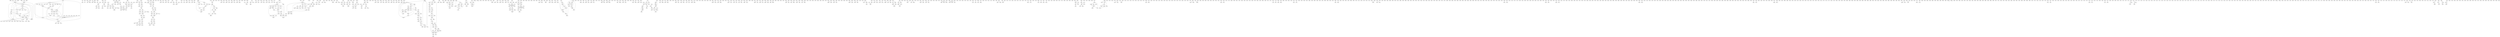 digraph adj {
graph [k=96]
edge [d=-95]
"59+" [l=196 C=10355]
"59-" [l=196 C=10355]
"60+" [l=96 C=255]
"60-" [l=96 C=255]
"61+" [l=96 C=255]
"61-" [l=96 C=255]
"85+" [l=183 C=1689]
"85-" [l=183 C=1689]
"119+" [l=182 C=3703]
"119-" [l=182 C=3703]
"145+" [l=162 C=15677]
"145-" [l=162 C=15677]
"164+" [l=191 C=550]
"164-" [l=191 C=550]
"319+" [l=132 C=9383]
"319-" [l=132 C=9383]
"362+" [l=197 C=24576]
"362-" [l=197 C=24576]
"363+" [l=107 C=3060]
"363-" [l=107 C=3060]
"364+" [l=162 C=15839]
"364-" [l=162 C=15839]
"500+" [l=156 C=15552]
"500-" [l=156 C=15552]
"790+" [l=156 C=15555]
"790-" [l=156 C=15555]
"925+" [l=191 C=599]
"925-" [l=191 C=599]
"1136+" [l=190 C=3561]
"1136-" [l=190 C=3561]
"1146+" [l=152 C=3302]
"1146-" [l=152 C=3302]
"1166+" [l=147 C=2314]
"1166-" [l=147 C=2314]
"1167+" [l=191 C=405]
"1167-" [l=191 C=405]
"1205+" [l=170 C=4706]
"1205-" [l=170 C=4706]
"1273+" [l=160 C=3194]
"1273-" [l=160 C=3194]
"1354+" [l=710 C=21055]
"1354-" [l=710 C=21055]
"1515+" [l=471 C=5297]
"1515-" [l=471 C=5297]
"1641+" [l=190 C=3325]
"1641-" [l=190 C=3325]
"1646+" [l=168 C=3183]
"1646-" [l=168 C=3183]
"1671+" [l=568 C=17707]
"1671-" [l=568 C=17707]
"1688+" [l=328 C=9161]
"1688-" [l=328 C=9161]
"1696+" [l=187 C=672]
"1696-" [l=187 C=672]
"1704+" [l=144 C=1969]
"1704-" [l=144 C=1969]
"1706+" [l=144 C=1736]
"1706-" [l=144 C=1736]
"1717+" [l=146 C=1560]
"1717-" [l=146 C=1560]
"1719+" [l=146 C=2543]
"1719-" [l=146 C=2543]
"1757+" [l=96 C=189]
"1757-" [l=96 C=189]
"1767+" [l=239 C=1581]
"1767-" [l=239 C=1581]
"1768+" [l=298 C=1165]
"1768-" [l=298 C=1165]
"1822+" [l=191 C=662]
"1822-" [l=191 C=662]
"1858+" [l=217 C=739]
"1858-" [l=217 C=739]
"1906+" [l=299 C=3178]
"1906-" [l=299 C=3178]
"1908+" [l=124 C=2231]
"1908-" [l=124 C=2231]
"1909+" [l=844 C=29784]
"1909-" [l=844 C=29784]
"1954+" [l=225 C=5467]
"1954-" [l=225 C=5467]
"1968+" [l=191 C=302]
"1968-" [l=191 C=302]
"1971+" [l=180 C=3019]
"1971-" [l=180 C=3019]
"1973+" [l=180 C=2896]
"1973-" [l=180 C=2896]
"1979+" [l=819 C=29745]
"1979-" [l=819 C=29745]
"1986+" [l=176 C=2721]
"1986-" [l=176 C=2721]
"1987+" [l=639 C=21231]
"1987-" [l=639 C=21231]
"1995+" [l=171 C=2738]
"1995-" [l=171 C=2738]
"1996+" [l=218 C=5785]
"1996-" [l=218 C=5785]
"2034+" [l=655 C=13071]
"2034-" [l=655 C=13071]
"2054+" [l=123 C=7140]
"2054-" [l=123 C=7140]
"2055+" [l=140 C=234]
"2055-" [l=140 C=234]
"2056+" [l=191 C=2637]
"2056-" [l=191 C=2637]
"2085+" [l=1488 C=30487]
"2085-" [l=1488 C=30487]
"2088+" [l=218 C=1123]
"2088-" [l=218 C=1123]
"2154+" [l=191 C=3257]
"2154-" [l=191 C=3257]
"2193+" [l=344 C=17936]
"2193-" [l=344 C=17936]
"2230+" [l=154 C=2607]
"2230-" [l=154 C=2607]
"2248+" [l=1773 C=31499]
"2248-" [l=1773 C=31499]
"2254+" [l=171 C=4254]
"2254-" [l=171 C=4254]
"2266+" [l=188 C=2472]
"2266-" [l=188 C=2472]
"2293+" [l=175 C=877]
"2293-" [l=175 C=877]
"2356+" [l=139 C=5522]
"2356-" [l=139 C=5522]
"2386+" [l=740 C=23153]
"2386-" [l=740 C=23153]
"2415+" [l=191 C=9790]
"2415-" [l=191 C=9790]
"2505+" [l=180 C=3453]
"2505-" [l=180 C=3453]
"2506+" [l=142 C=2595]
"2506-" [l=142 C=2595]
"2508+" [l=112 C=938]
"2508-" [l=112 C=938]
"2520+" [l=191 C=962]
"2520-" [l=191 C=962]
"2589+" [l=191 C=444]
"2589-" [l=191 C=444]
"2594+" [l=615 C=9859]
"2594-" [l=615 C=9859]
"2606+" [l=200 C=426]
"2606-" [l=200 C=426]
"2626+" [l=166 C=1968]
"2626-" [l=166 C=1968]
"2634+" [l=191 C=211]
"2634-" [l=191 C=211]
"2640+" [l=495 C=4797]
"2640-" [l=495 C=4797]
"2641+" [l=162 C=1817]
"2641-" [l=162 C=1817]
"2645+" [l=316 C=8258]
"2645-" [l=316 C=8258]
"2718+" [l=158 C=3190]
"2718-" [l=158 C=3190]
"2760+" [l=475 C=11664]
"2760-" [l=475 C=11664]
"2771+" [l=191 C=5759]
"2771-" [l=191 C=5759]
"2781+" [l=177 C=3934]
"2781-" [l=177 C=3934]
"2782+" [l=191 C=892]
"2782-" [l=191 C=892]
"2802+" [l=160 C=2204]
"2802-" [l=160 C=2204]
"2831+" [l=115 C=611]
"2831-" [l=115 C=611]
"2833+" [l=177 C=3630]
"2833-" [l=177 C=3630]
"2837+" [l=326 C=8404]
"2837-" [l=326 C=8404]
"2870+" [l=176 C=3288]
"2870-" [l=176 C=3288]
"2873+" [l=191 C=618]
"2873-" [l=191 C=618]
"2909+" [l=178 C=2321]
"2909-" [l=178 C=2321]
"2937+" [l=927 C=8962]
"2937-" [l=927 C=8962]
"2975+" [l=108 C=373]
"2975-" [l=108 C=373]
"2986+" [l=191 C=386]
"2986-" [l=191 C=386]
"3032+" [l=191 C=2850]
"3032-" [l=191 C=2850]
"3042+" [l=844 C=25723]
"3042-" [l=844 C=25723]
"3056+" [l=191 C=689]
"3056-" [l=191 C=689]
"3190+" [l=155 C=276]
"3190-" [l=155 C=276]
"3191+" [l=191 C=396]
"3191-" [l=191 C=396]
"3200+" [l=191 C=2794]
"3200-" [l=191 C=2794]
"3285+" [l=544 C=3124]
"3285-" [l=544 C=3124]
"3298+" [l=191 C=284]
"3298-" [l=191 C=284]
"3309+" [l=152 C=3303]
"3309-" [l=152 C=3303]
"3324+" [l=194 C=665]
"3324-" [l=194 C=665]
"3328+" [l=221 C=5719]
"3328-" [l=221 C=5719]
"3344+" [l=554 C=10669]
"3344-" [l=554 C=10669]
"3389+" [l=97 C=63]
"3389-" [l=97 C=63]
"3391+" [l=182 C=839]
"3391-" [l=182 C=839]
"3394+" [l=145 C=2462]
"3394-" [l=145 C=2462]
"3400+" [l=335 C=2833]
"3400-" [l=335 C=2833]
"3419+" [l=191 C=3238]
"3419-" [l=191 C=3238]
"3426+" [l=199 C=4989]
"3426-" [l=199 C=4989]
"3430+" [l=190 C=2909]
"3430-" [l=190 C=2909]
"3445+" [l=151 C=1282]
"3445-" [l=151 C=1282]
"3468+" [l=178 C=3592]
"3468-" [l=178 C=3592]
"3482+" [l=231 C=781]
"3482-" [l=231 C=781]
"3484+" [l=120 C=6375]
"3484-" [l=120 C=6375]
"3493+" [l=191 C=1605]
"3493-" [l=191 C=1605]
"3494+" [l=165 C=3351]
"3494-" [l=165 C=3351]
"3514+" [l=121 C=1215]
"3514-" [l=121 C=1215]
"3580+" [l=187 C=3558]
"3580-" [l=187 C=3558]
"3588+" [l=385 C=1603]
"3588-" [l=385 C=1603]
"3642+" [l=180 C=2784]
"3642-" [l=180 C=2784]
"3663+" [l=121 C=538]
"3663-" [l=121 C=538]
"3665+" [l=191 C=2135]
"3665-" [l=191 C=2135]
"3666+" [l=180 C=1094]
"3666-" [l=180 C=1094]
"3676+" [l=326 C=1391]
"3676-" [l=326 C=1391]
"3681+" [l=189 C=620]
"3681-" [l=189 C=620]
"3682+" [l=191 C=854]
"3682-" [l=191 C=854]
"3697+" [l=370 C=8436]
"3697-" [l=370 C=8436]
"3734+" [l=191 C=955]
"3734-" [l=191 C=955]
"3765+" [l=191 C=816]
"3765-" [l=191 C=816]
"3796+" [l=881 C=11939]
"3796-" [l=881 C=11939]
"3823+" [l=251 C=1245]
"3823-" [l=251 C=1245]
"3826+" [l=295 C=933]
"3826-" [l=295 C=933]
"3846+" [l=177 C=3164]
"3846-" [l=177 C=3164]
"3893+" [l=191 C=436]
"3893-" [l=191 C=436]
"3894+" [l=244 C=5255]
"3894-" [l=244 C=5255]
"3901+" [l=162 C=2357]
"3901-" [l=162 C=2357]
"3909+" [l=166 C=524]
"3909-" [l=166 C=524]
"3919+" [l=269 C=4376]
"3919-" [l=269 C=4376]
"3955+" [l=124 C=1034]
"3955-" [l=124 C=1034]
"3977+" [l=190 C=3902]
"3977-" [l=190 C=3902]
"3983+" [l=155 C=3126]
"3983-" [l=155 C=3126]
"3984+" [l=191 C=2703]
"3984-" [l=191 C=2703]
"4004+" [l=124 C=912]
"4004-" [l=124 C=912]
"4018+" [l=134 C=2241]
"4018-" [l=134 C=2241]
"4035+" [l=187 C=2338]
"4035-" [l=187 C=2338]
"4043+" [l=175 C=2583]
"4043-" [l=175 C=2583]
"4054+" [l=190 C=3050]
"4054-" [l=190 C=3050]
"4065+" [l=371 C=3393]
"4065-" [l=371 C=3393]
"4093+" [l=119 C=867]
"4093-" [l=119 C=867]
"4099+" [l=112 C=336]
"4099-" [l=112 C=336]
"4112+" [l=191 C=428]
"4112-" [l=191 C=428]
"4117+" [l=152 C=1925]
"4117-" [l=152 C=1925]
"4129+" [l=197 C=3487]
"4129-" [l=197 C=3487]
"4132+" [l=176 C=658]
"4132-" [l=176 C=658]
"4154+" [l=147 C=1726]
"4154-" [l=147 C=1726]
"4195+" [l=130 C=1665]
"4195-" [l=130 C=1665]
"4202+" [l=183 C=374]
"4202-" [l=183 C=374]
"4205+" [l=222 C=545]
"4205-" [l=222 C=545]
"4244+" [l=147 C=2374]
"4244-" [l=147 C=2374]
"4245+" [l=195 C=3861]
"4245-" [l=195 C=3861]
"4246+" [l=191 C=3904]
"4246-" [l=191 C=3904]
"4265+" [l=265 C=838]
"4265-" [l=265 C=838]
"4272+" [l=167 C=1475]
"4272-" [l=167 C=1475]
"4275+" [l=191 C=1650]
"4275-" [l=191 C=1650]
"4276+" [l=116 C=76]
"4276-" [l=116 C=76]
"4319+" [l=121 C=1055]
"4319-" [l=121 C=1055]
"4332+" [l=191 C=703]
"4332-" [l=191 C=703]
"4340+" [l=191 C=370]
"4340-" [l=191 C=370]
"4361+" [l=330 C=8079]
"4361-" [l=330 C=8079]
"4379+" [l=346 C=1632]
"4379-" [l=346 C=1632]
"4383+" [l=191 C=2956]
"4383-" [l=191 C=2956]
"4402+" [l=191 C=479]
"4402-" [l=191 C=479]
"4413+" [l=582 C=2291]
"4413-" [l=582 C=2291]
"4420+" [l=162 C=899]
"4420-" [l=162 C=899]
"4422+" [l=128 C=678]
"4422-" [l=128 C=678]
"4434+" [l=184 C=631]
"4434-" [l=184 C=631]
"4439+" [l=166 C=2491]
"4439-" [l=166 C=2491]
"4457+" [l=124 C=746]
"4457-" [l=124 C=746]
"4461+" [l=185 C=2351]
"4461-" [l=185 C=2351]
"4471+" [l=191 C=554]
"4471-" [l=191 C=554]
"4488+" [l=191 C=864]
"4488-" [l=191 C=864]
"4517+" [l=161 C=217]
"4517-" [l=161 C=217]
"4526+" [l=151 C=2335]
"4526-" [l=151 C=2335]
"4541+" [l=191 C=390]
"4541-" [l=191 C=390]
"4542+" [l=121 C=1142]
"4542-" [l=121 C=1142]
"4546+" [l=725 C=5102]
"4546-" [l=725 C=5102]
"4556+" [l=158 C=1447]
"4556-" [l=158 C=1447]
"4558+" [l=451 C=1947]
"4558-" [l=451 C=1947]
"4569+" [l=191 C=1009]
"4569-" [l=191 C=1009]
"4588+" [l=191 C=932]
"4588-" [l=191 C=932]
"4593+" [l=166 C=2747]
"4593-" [l=166 C=2747]
"4605+" [l=191 C=727]
"4605-" [l=191 C=727]
"4610+" [l=191 C=449]
"4610-" [l=191 C=449]
"4638+" [l=147 C=2592]
"4638-" [l=147 C=2592]
"4646+" [l=175 C=2916]
"4646-" [l=175 C=2916]
"4660+" [l=100 C=206]
"4660-" [l=100 C=206]
"4661+" [l=101 C=286]
"4661-" [l=101 C=286]
"4666+" [l=191 C=615]
"4666-" [l=191 C=615]
"4668+" [l=192 C=5409]
"4668-" [l=192 C=5409]
"4678+" [l=121 C=756]
"4678-" [l=121 C=756]
"4694+" [l=109 C=331]
"4694-" [l=109 C=331]
"4712+" [l=191 C=260]
"4712-" [l=191 C=260]
"4732+" [l=145 C=1132]
"4732-" [l=145 C=1132]
"4735+" [l=467 C=2147]
"4735-" [l=467 C=2147]
"4736+" [l=121 C=1095]
"4736-" [l=121 C=1095]
"4737+" [l=191 C=369]
"4737-" [l=191 C=369]
"4738+" [l=191 C=500]
"4738-" [l=191 C=500]
"4743+" [l=362 C=1135]
"4743-" [l=362 C=1135]
"4747+" [l=137 C=269]
"4747-" [l=137 C=269]
"4763+" [l=191 C=745]
"4763-" [l=191 C=745]
"4775+" [l=182 C=459]
"4775-" [l=182 C=459]
"4783+" [l=108 C=482]
"4783-" [l=108 C=482]
"4786+" [l=191 C=2155]
"4786-" [l=191 C=2155]
"4790+" [l=166 C=361]
"4790-" [l=166 C=361]
"4808+" [l=191 C=1739]
"4808-" [l=191 C=1739]
"4818+" [l=191 C=438]
"4818-" [l=191 C=438]
"4829+" [l=219 C=825]
"4829-" [l=219 C=825]
"4832+" [l=151 C=581]
"4832-" [l=151 C=581]
"4861+" [l=191 C=521]
"4861-" [l=191 C=521]
"4871+" [l=191 C=1030]
"4871-" [l=191 C=1030]
"4900+" [l=191 C=1184]
"4900-" [l=191 C=1184]
"4903+" [l=191 C=566]
"4903-" [l=191 C=566]
"4907+" [l=151 C=938]
"4907-" [l=151 C=938]
"4948+" [l=209 C=549]
"4948-" [l=209 C=549]
"4952+" [l=191 C=2662]
"4952-" [l=191 C=2662]
"4969+" [l=375 C=2478]
"4969-" [l=375 C=2478]
"4976+" [l=191 C=682]
"4976-" [l=191 C=682]
"4978+" [l=175 C=1720]
"4978-" [l=175 C=1720]
"4980+" [l=141 C=2318]
"4980-" [l=141 C=2318]
"4982+" [l=191 C=392]
"4982-" [l=191 C=392]
"4984+" [l=255 C=1511]
"4984-" [l=255 C=1511]
"4989+" [l=313 C=1563]
"4989-" [l=313 C=1563]
"4990+" [l=191 C=2579]
"4990-" [l=191 C=2579]
"5005+" [l=348 C=2625]
"5005-" [l=348 C=2625]
"5012+" [l=191 C=254]
"5012-" [l=191 C=254]
"5014+" [l=254 C=1410]
"5014-" [l=254 C=1410]
"5031+" [l=191 C=526]
"5031-" [l=191 C=526]
"5047+" [l=457 C=2983]
"5047-" [l=457 C=2983]
"5070+" [l=191 C=343]
"5070-" [l=191 C=343]
"5090+" [l=191 C=768]
"5090-" [l=191 C=768]
"5092+" [l=274 C=750]
"5092-" [l=274 C=750]
"5098+" [l=345 C=2507]
"5098-" [l=345 C=2507]
"5105+" [l=151 C=1784]
"5105-" [l=151 C=1784]
"5107+" [l=468 C=3684]
"5107-" [l=468 C=3684]
"5112+" [l=296 C=910]
"5112-" [l=296 C=910]
"5120+" [l=188 C=3072]
"5120-" [l=188 C=3072]
"5122+" [l=191 C=617]
"5122-" [l=191 C=617]
"5129+" [l=178 C=477]
"5129-" [l=178 C=477]
"5136+" [l=191 C=359]
"5136-" [l=191 C=359]
"5140+" [l=179 C=467]
"5140-" [l=179 C=467]
"5154+" [l=136 C=1413]
"5154-" [l=136 C=1413]
"5155+" [l=309 C=1966]
"5155-" [l=309 C=1966]
"5162+" [l=361 C=1274]
"5162-" [l=361 C=1274]
"5169+" [l=259 C=1595]
"5169-" [l=259 C=1595]
"5181+" [l=112 C=682]
"5181-" [l=112 C=682]
"5187+" [l=191 C=435]
"5187-" [l=191 C=435]
"5190+" [l=191 C=602]
"5190-" [l=191 C=602]
"5210+" [l=191 C=412]
"5210-" [l=191 C=412]
"5219+" [l=191 C=840]
"5219-" [l=191 C=840]
"5220+" [l=166 C=431]
"5220-" [l=166 C=431]
"5227+" [l=202 C=573]
"5227-" [l=202 C=573]
"5244+" [l=255 C=1394]
"5244-" [l=255 C=1394]
"5246+" [l=191 C=791]
"5246-" [l=191 C=791]
"5262+" [l=99 C=79]
"5262-" [l=99 C=79]
"5282+" [l=191 C=597]
"5282-" [l=191 C=597]
"5287+" [l=212 C=867]
"5287-" [l=212 C=867]
"5294+" [l=191 C=836]
"5294-" [l=191 C=836]
"5301+" [l=109 C=136]
"5301-" [l=109 C=136]
"5303+" [l=97 C=71]
"5303-" [l=97 C=71]
"5305+" [l=191 C=299]
"5305-" [l=191 C=299]
"5316+" [l=126 C=245]
"5316-" [l=126 C=245]
"5322+" [l=191 C=1033]
"5322-" [l=191 C=1033]
"5325+" [l=191 C=1152]
"5325-" [l=191 C=1152]
"5328+" [l=191 C=1312]
"5328-" [l=191 C=1312]
"5341+" [l=389 C=2022]
"5341-" [l=389 C=2022]
"5344+" [l=171 C=251]
"5344-" [l=171 C=251]
"5366+" [l=158 C=509]
"5366-" [l=158 C=509]
"5374+" [l=191 C=1064]
"5374-" [l=191 C=1064]
"5377+" [l=191 C=477]
"5377-" [l=191 C=477]
"5384+" [l=168 C=2464]
"5384-" [l=168 C=2464]
"5393+" [l=409 C=2036]
"5393-" [l=409 C=2036]
"5402+" [l=119 C=831]
"5402-" [l=119 C=831]
"5405+" [l=112 C=977]
"5405-" [l=112 C=977]
"5407+" [l=284 C=1556]
"5407-" [l=284 C=1556]
"5419+" [l=182 C=4013]
"5419-" [l=182 C=4013]
"5425+" [l=248 C=784]
"5425-" [l=248 C=784]
"5427+" [l=191 C=453]
"5427-" [l=191 C=453]
"5441+" [l=191 C=710]
"5441-" [l=191 C=710]
"5444+" [l=191 C=1336]
"5444-" [l=191 C=1336]
"5454+" [l=191 C=375]
"5454-" [l=191 C=375]
"5466+" [l=191 C=532]
"5466-" [l=191 C=532]
"5470+" [l=172 C=486]
"5470-" [l=172 C=486]
"5477+" [l=191 C=383]
"5477-" [l=191 C=383]
"5485+" [l=147 C=1162]
"5485-" [l=147 C=1162]
"5487+" [l=188 C=886]
"5487-" [l=188 C=886]
"5491+" [l=109 C=521]
"5491-" [l=109 C=521]
"5496+" [l=142 C=1257]
"5496-" [l=142 C=1257]
"5503+" [l=191 C=856]
"5503-" [l=191 C=856]
"5505+" [l=528 C=2407]
"5505-" [l=528 C=2407]
"5506+" [l=191 C=320]
"5506-" [l=191 C=320]
"5512+" [l=121 C=398]
"5512-" [l=121 C=398]
"5519+" [l=191 C=1220]
"5519-" [l=191 C=1220]
"5521+" [l=178 C=500]
"5521-" [l=178 C=500]
"5527+" [l=191 C=1320]
"5527-" [l=191 C=1320]
"5532+" [l=323 C=2121]
"5532-" [l=323 C=2121]
"5540+" [l=182 C=321]
"5540-" [l=182 C=321]
"5542+" [l=191 C=375]
"5542-" [l=191 C=375]
"5548+" [l=191 C=1698]
"5548-" [l=191 C=1698]
"5551+" [l=128 C=653]
"5551-" [l=128 C=653]
"5553+" [l=191 C=1131]
"5553-" [l=191 C=1131]
"5555+" [l=191 C=318]
"5555-" [l=191 C=318]
"5559+" [l=191 C=389]
"5559-" [l=191 C=389]
"5576+" [l=194 C=427]
"5576-" [l=194 C=427]
"5599+" [l=191 C=349]
"5599-" [l=191 C=349]
"5601+" [l=191 C=524]
"5601-" [l=191 C=524]
"5636+" [l=137 C=335]
"5636-" [l=137 C=335]
"5642+" [l=191 C=709]
"5642-" [l=191 C=709]
"5659+" [l=191 C=432]
"5659-" [l=191 C=432]
"5663+" [l=191 C=523]
"5663-" [l=191 C=523]
"5676+" [l=191 C=264]
"5676-" [l=191 C=264]
"5687+" [l=191 C=923]
"5687-" [l=191 C=923]
"5694+" [l=191 C=437]
"5694-" [l=191 C=437]
"5699+" [l=191 C=469]
"5699-" [l=191 C=469]
"5710+" [l=233 C=720]
"5710-" [l=233 C=720]
"5714+" [l=191 C=767]
"5714-" [l=191 C=767]
"5729+" [l=191 C=351]
"5729-" [l=191 C=351]
"5731+" [l=191 C=389]
"5731-" [l=191 C=389]
"5732+" [l=191 C=620]
"5732-" [l=191 C=620]
"5741+" [l=191 C=373]
"5741-" [l=191 C=373]
"5754+" [l=191 C=664]
"5754-" [l=191 C=664]
"5760+" [l=184 C=1366]
"5760-" [l=184 C=1366]
"5762+" [l=191 C=360]
"5762-" [l=191 C=360]
"5788+" [l=195 C=337]
"5788-" [l=195 C=337]
"5797+" [l=178 C=313]
"5797-" [l=178 C=313]
"5804+" [l=155 C=1069]
"5804-" [l=155 C=1069]
"5808+" [l=191 C=1098]
"5808-" [l=191 C=1098]
"5817+" [l=191 C=423]
"5817-" [l=191 C=423]
"5827+" [l=191 C=487]
"5827-" [l=191 C=487]
"5829+" [l=388 C=3441]
"5829-" [l=388 C=3441]
"5830+" [l=219 C=780]
"5830-" [l=219 C=780]
"5838+" [l=187 C=511]
"5838-" [l=187 C=511]
"5854+" [l=128 C=823]
"5854-" [l=128 C=823]
"5856+" [l=191 C=617]
"5856-" [l=191 C=617]
"5868+" [l=211 C=576]
"5868-" [l=211 C=576]
"5876+" [l=191 C=418]
"5876-" [l=191 C=418]
"5880+" [l=191 C=1061]
"5880-" [l=191 C=1061]
"5901+" [l=191 C=426]
"5901-" [l=191 C=426]
"5907+" [l=191 C=298]
"5907-" [l=191 C=298]
"5914+" [l=297 C=937]
"5914-" [l=297 C=937]
"5918+" [l=134 C=1917]
"5918-" [l=134 C=1917]
"5920+" [l=191 C=379]
"5920-" [l=191 C=379]
"5931+" [l=191 C=458]
"5931-" [l=191 C=458]
"5948+" [l=165 C=280]
"5948-" [l=165 C=280]
"5951+" [l=249 C=2395]
"5951-" [l=249 C=2395]
"5958+" [l=191 C=270]
"5958-" [l=191 C=270]
"5962+" [l=267 C=1073]
"5962-" [l=267 C=1073]
"5970+" [l=191 C=397]
"5970-" [l=191 C=397]
"5975+" [l=191 C=446]
"5975-" [l=191 C=446]
"5977+" [l=191 C=765]
"5977-" [l=191 C=765]
"5984+" [l=191 C=470]
"5984-" [l=191 C=470]
"5990+" [l=136 C=930]
"5990-" [l=136 C=930]
"6003+" [l=345 C=996]
"6003-" [l=345 C=996]
"6004+" [l=107 C=52]
"6004-" [l=107 C=52]
"6006+" [l=210 C=574]
"6006-" [l=210 C=574]
"6008+" [l=141 C=578]
"6008-" [l=141 C=578]
"6017+" [l=191 C=410]
"6017-" [l=191 C=410]
"6018+" [l=282 C=1182]
"6018-" [l=282 C=1182]
"6030+" [l=143 C=226]
"6030-" [l=143 C=226]
"6033+" [l=229 C=501]
"6033-" [l=229 C=501]
"6038+" [l=490 C=2780]
"6038-" [l=490 C=2780]
"6041+" [l=133 C=106]
"6041-" [l=133 C=106]
"6050+" [l=240 C=542]
"6050-" [l=240 C=542]
"6057+" [l=111 C=40]
"6057-" [l=111 C=40]
"6059+" [l=121 C=1841]
"6059-" [l=121 C=1841]
"6060+" [l=96 C=104]
"6060-" [l=96 C=104]
"6061+" [l=116 C=714]
"6061-" [l=116 C=714]
"6073+" [l=140 C=129]
"6073-" [l=140 C=129]
"6076+" [l=251 C=795]
"6076-" [l=251 C=795]
"6079+" [l=191 C=831]
"6079-" [l=191 C=831]
"6082+" [l=176 C=2310]
"6082-" [l=176 C=2310]
"6093+" [l=108 C=596]
"6093-" [l=108 C=596]
"6107+" [l=144 C=207]
"6107-" [l=144 C=207]
"6115+" [l=166 C=679]
"6115-" [l=166 C=679]
"6117+" [l=191 C=592]
"6117-" [l=191 C=592]
"6120+" [l=239 C=632]
"6120-" [l=239 C=632]
"6122+" [l=191 C=459]
"6122-" [l=191 C=459]
"6125+" [l=158 C=319]
"6125-" [l=158 C=319]
"6139+" [l=258 C=1259]
"6139-" [l=258 C=1259]
"6141+" [l=191 C=265]
"6141-" [l=191 C=265]
"6146+" [l=191 C=486]
"6146-" [l=191 C=486]
"6150+" [l=191 C=392]
"6150-" [l=191 C=392]
"6164+" [l=104 C=20]
"6164-" [l=104 C=20]
"6169+" [l=191 C=890]
"6169-" [l=191 C=890]
"6185+" [l=191 C=389]
"6185-" [l=191 C=389]
"6187+" [l=187 C=647]
"6187-" [l=187 C=647]
"6190+" [l=191 C=349]
"6190-" [l=191 C=349]
"6197+" [l=182 C=899]
"6197-" [l=182 C=899]
"6199+" [l=182 C=333]
"6199-" [l=182 C=333]
"6227+" [l=191 C=681]
"6227-" [l=191 C=681]
"6239+" [l=191 C=392]
"6239-" [l=191 C=392]
"6242+" [l=191 C=383]
"6242-" [l=191 C=383]
"6246+" [l=191 C=346]
"6246-" [l=191 C=346]
"6255+" [l=240 C=804]
"6255-" [l=240 C=804]
"6261+" [l=181 C=237]
"6261-" [l=181 C=237]
"6265+" [l=191 C=742]
"6265-" [l=191 C=742]
"6272+" [l=191 C=272]
"6272-" [l=191 C=272]
"6275+" [l=135 C=113]
"6275-" [l=135 C=113]
"6279+" [l=151 C=204]
"6279-" [l=151 C=204]
"6290+" [l=153 C=122]
"6290-" [l=153 C=122]
"6294+" [l=264 C=482]
"6294-" [l=264 C=482]
"6307+" [l=181 C=1057]
"6307-" [l=181 C=1057]
"6313+" [l=191 C=470]
"6313-" [l=191 C=470]
"6315+" [l=226 C=667]
"6315-" [l=226 C=667]
"6320+" [l=178 C=465]
"6320-" [l=178 C=465]
"6325+" [l=191 C=440]
"6325-" [l=191 C=440]
"6326+" [l=191 C=493]
"6326-" [l=191 C=493]
"6344+" [l=271 C=773]
"6344-" [l=271 C=773]
"6357+" [l=191 C=531]
"6357-" [l=191 C=531]
"6363+" [l=193 C=1088]
"6363-" [l=193 C=1088]
"6365+" [l=191 C=403]
"6365-" [l=191 C=403]
"6366+" [l=191 C=325]
"6366-" [l=191 C=325]
"6372+" [l=127 C=1339]
"6372-" [l=127 C=1339]
"6377+" [l=145 C=1084]
"6377-" [l=145 C=1084]
"6419+" [l=191 C=450]
"6419-" [l=191 C=450]
"6436+" [l=123 C=76]
"6436-" [l=123 C=76]
"6446+" [l=134 C=94]
"6446-" [l=134 C=94]
"6447+" [l=159 C=691]
"6447-" [l=159 C=691]
"6448+" [l=211 C=282]
"6448-" [l=211 C=282]
"6450+" [l=110 C=69]
"6450-" [l=110 C=69]
"6455+" [l=309 C=764]
"6455-" [l=309 C=764]
"6464+" [l=143 C=169]
"6464-" [l=143 C=169]
"6466+" [l=191 C=996]
"6466-" [l=191 C=996]
"6467+" [l=129 C=78]
"6467-" [l=129 C=78]
"6472+" [l=197 C=368]
"6472-" [l=197 C=368]
"6473+" [l=281 C=770]
"6473-" [l=281 C=770]
"6478+" [l=191 C=580]
"6478-" [l=191 C=580]
"6482+" [l=191 C=275]
"6482-" [l=191 C=275]
"6483+" [l=182 C=414]
"6483-" [l=182 C=414]
"6494+" [l=191 C=270]
"6494-" [l=191 C=270]
"6525+" [l=191 C=379]
"6525-" [l=191 C=379]
"6526+" [l=175 C=304]
"6526-" [l=175 C=304]
"6532+" [l=191 C=758]
"6532-" [l=191 C=758]
"6533+" [l=165 C=501]
"6533-" [l=165 C=501]
"6536+" [l=191 C=416]
"6536-" [l=191 C=416]
"6540+" [l=213 C=421]
"6540-" [l=213 C=421]
"6545+" [l=140 C=126]
"6545-" [l=140 C=126]
"6549+" [l=191 C=231]
"6549-" [l=191 C=231]
"6550+" [l=191 C=547]
"6550-" [l=191 C=547]
"6554+" [l=189 C=448]
"6554-" [l=189 C=448]
"6556+" [l=191 C=567]
"6556-" [l=191 C=567]
"6568+" [l=191 C=406]
"6568-" [l=191 C=406]
"6573+" [l=203 C=433]
"6573-" [l=203 C=433]
"6577+" [l=113 C=42]
"6577-" [l=113 C=42]
"6582+" [l=191 C=336]
"6582-" [l=191 C=336]
"6586+" [l=132 C=151]
"6586-" [l=132 C=151]
"6587+" [l=128 C=66]
"6587-" [l=128 C=66]
"6592+" [l=191 C=812]
"6592-" [l=191 C=812]
"6595+" [l=191 C=421]
"6595-" [l=191 C=421]
"6596+" [l=191 C=472]
"6596-" [l=191 C=472]
"6608+" [l=243 C=898]
"6608-" [l=243 C=898]
"6619+" [l=207 C=546]
"6619-" [l=207 C=546]
"6620+" [l=260 C=1050]
"6620-" [l=260 C=1050]
"6622+" [l=161 C=176]
"6622-" [l=161 C=176]
"6631+" [l=242 C=559]
"6631-" [l=242 C=559]
"6632+" [l=182 C=437]
"6632-" [l=182 C=437]
"6636+" [l=191 C=448]
"6636-" [l=191 C=448]
"6640+" [l=157 C=224]
"6640-" [l=157 C=224]
"6642+" [l=431 C=1783]
"6642-" [l=431 C=1783]
"6650+" [l=191 C=327]
"6650-" [l=191 C=327]
"6660+" [l=127 C=527]
"6660-" [l=127 C=527]
"6661+" [l=191 C=463]
"6661-" [l=191 C=463]
"6663+" [l=191 C=535]
"6663-" [l=191 C=535]
"6668+" [l=191 C=458]
"6668-" [l=191 C=458]
"6670+" [l=191 C=272]
"6670-" [l=191 C=272]
"6675+" [l=191 C=395]
"6675-" [l=191 C=395]
"6679+" [l=113 C=86]
"6679-" [l=113 C=86]
"6682+" [l=281 C=1068]
"6682-" [l=281 C=1068]
"6686+" [l=149 C=117]
"6686-" [l=149 C=117]
"6697+" [l=191 C=426]
"6697-" [l=191 C=426]
"6698+" [l=187 C=240]
"6698-" [l=187 C=240]
"6706+" [l=178 C=313]
"6706-" [l=178 C=313]
"6707+" [l=123 C=351]
"6707-" [l=123 C=351]
"6716+" [l=210 C=524]
"6716-" [l=210 C=524]
"6723+" [l=162 C=303]
"6723-" [l=162 C=303]
"6726+" [l=191 C=431]
"6726-" [l=191 C=431]
"6729+" [l=225 C=446]
"6729-" [l=225 C=446]
"6737+" [l=288 C=704]
"6737-" [l=288 C=704]
"6746+" [l=191 C=242]
"6746-" [l=191 C=242]
"6748+" [l=191 C=511]
"6748-" [l=191 C=511]
"6756+" [l=191 C=392]
"6756-" [l=191 C=392]
"6758+" [l=191 C=346]
"6758-" [l=191 C=346]
"6761+" [l=108 C=46]
"6761-" [l=108 C=46]
"6762+" [l=148 C=116]
"6762-" [l=148 C=116]
"6772+" [l=386 C=1265]
"6772-" [l=386 C=1265]
"6777+" [l=127 C=93]
"6777-" [l=127 C=93]
"6781+" [l=277 C=665]
"6781-" [l=277 C=665]
"6789+" [l=191 C=222]
"6789-" [l=191 C=222]
"6795+" [l=151 C=241]
"6795-" [l=151 C=241]
"6797+" [l=191 C=263]
"6797-" [l=191 C=263]
"6798+" [l=160 C=246]
"6798-" [l=160 C=246]
"6803+" [l=96 C=183]
"6803-" [l=96 C=183]
"6807+" [l=191 C=559]
"6807-" [l=191 C=559]
"6808+" [l=191 C=379]
"6808-" [l=191 C=379]
"6815+" [l=230 C=747]
"6815-" [l=230 C=747]
"6816+" [l=143 C=338]
"6816-" [l=143 C=338]
"6824+" [l=191 C=277]
"6824-" [l=191 C=277]
"6826+" [l=232 C=450]
"6826-" [l=232 C=450]
"6828+" [l=124 C=98]
"6828-" [l=124 C=98]
"6834+" [l=191 C=365]
"6834-" [l=191 C=365]
"6837+" [l=137 C=430]
"6837-" [l=137 C=430]
"6843+" [l=191 C=775]
"6843-" [l=191 C=775]
"6849+" [l=223 C=358]
"6849-" [l=223 C=358]
"6859+" [l=272 C=921]
"6859-" [l=272 C=921]
"6866+" [l=133 C=123]
"6866-" [l=133 C=123]
"6870+" [l=191 C=341]
"6870-" [l=191 C=341]
"6879+" [l=292 C=586]
"6879-" [l=292 C=586]
"6881+" [l=191 C=450]
"6881-" [l=191 C=450]
"6884+" [l=191 C=346]
"6884-" [l=191 C=346]
"6885+" [l=225 C=469]
"6885-" [l=225 C=469]
"6886+" [l=191 C=247]
"6886-" [l=191 C=247]
"6893+" [l=179 C=411]
"6893-" [l=179 C=411]
"6894+" [l=192 C=386]
"6894-" [l=192 C=386]
"6902+" [l=191 C=374]
"6902-" [l=191 C=374]
"6908+" [l=147 C=108]
"6908-" [l=147 C=108]
"6912+" [l=230 C=549]
"6912-" [l=230 C=549]
"6925+" [l=159 C=235]
"6925-" [l=159 C=235]
"6927+" [l=109 C=49]
"6927-" [l=109 C=49]
"6928+" [l=143 C=130]
"6928-" [l=143 C=130]
"6934+" [l=181 C=260]
"6934-" [l=181 C=260]
"6935+" [l=140 C=166]
"6935-" [l=140 C=166]
"6936+" [l=156 C=319]
"6936-" [l=156 C=319]
"6938+" [l=223 C=563]
"6938-" [l=223 C=563]
"6939+" [l=101 C=314]
"6939-" [l=101 C=314]
"6943+" [l=167 C=284]
"6943-" [l=167 C=284]
"6945+" [l=191 C=417]
"6945-" [l=191 C=417]
"6947+" [l=379 C=1301]
"6947-" [l=379 C=1301]
"6951+" [l=135 C=166]
"6951-" [l=135 C=166]
"6954+" [l=172 C=307]
"6954-" [l=172 C=307]
"6959+" [l=96 C=60]
"6959-" [l=96 C=60]
"6961+" [l=193 C=379]
"6961-" [l=193 C=379]
"6963+" [l=141 C=120]
"6963-" [l=141 C=120]
"6965+" [l=145 C=129]
"6965-" [l=145 C=129]
"6969+" [l=129 C=82]
"6969-" [l=129 C=82]
"6971+" [l=218 C=771]
"6971-" [l=218 C=771]
"6975+" [l=143 C=151]
"6975-" [l=143 C=151]
"6980+" [l=149 C=347]
"6980-" [l=149 C=347]
"6981+" [l=341 C=1940]
"6981-" [l=341 C=1940]
"6982+" [l=262 C=524]
"6982-" [l=262 C=524]
"6987+" [l=273 C=984]
"6987-" [l=273 C=984]
"6988+" [l=191 C=306]
"6988-" [l=191 C=306]
"6989+" [l=108 C=102]
"6989-" [l=108 C=102]
"6990+" [l=139 C=285]
"6990-" [l=139 C=285]
"6992+" [l=128 C=92]
"6992-" [l=128 C=92]
"6994+" [l=191 C=392]
"6994-" [l=191 C=392]
"6995+" [l=168 C=322]
"6995-" [l=168 C=322]
"7001+" [l=144 C=188]
"7001-" [l=144 C=188]
"7006+" [l=131 C=137]
"7006-" [l=131 C=137]
"7013+" [l=150 C=180]
"7013-" [l=150 C=180]
"7015+" [l=211 C=426]
"7015-" [l=211 C=426]
"7018+" [l=185 C=917]
"7018-" [l=185 C=917]
"7020+" [l=181 C=189]
"7020-" [l=181 C=189]
"7022+" [l=96 C=255]
"7022-" [l=96 C=255]
"7023+" [l=96 C=255]
"7023-" [l=96 C=255]
"7025+" [l=245 C=580]
"7025-" [l=245 C=580]
"7035+" [l=96 C=255]
"7035-" [l=96 C=255]
"7041+" [l=97 C=277]
"7041-" [l=97 C=277]
"7043+" [l=96 C=255]
"7043-" [l=96 C=255]
"7046+" [l=188 C=554]
"7046-" [l=188 C=554]
"7047+" [l=145 C=214]
"7047-" [l=145 C=214]
"7048+" [l=132 C=86]
"7048-" [l=132 C=86]
"7049+" [l=123 C=319]
"7049-" [l=123 C=319]
"7051+" [l=121 C=69]
"7051-" [l=121 C=69]
"7053+" [l=211 C=410]
"7053-" [l=211 C=410]
"7064+" [l=207 C=313]
"7064-" [l=207 C=313]
"7066+" [l=126 C=63]
"7066-" [l=126 C=63]
"7067+" [l=161 C=182]
"7067-" [l=161 C=182]
"7068+" [l=139 C=208]
"7068-" [l=139 C=208]
"7069+" [l=129 C=159]
"7069-" [l=129 C=159]
"7070+" [l=245 C=558]
"7070-" [l=245 C=558]
"7073+" [l=110 C=34]
"7073-" [l=110 C=34]
"7074+" [l=191 C=262]
"7074-" [l=191 C=262]
"7075+" [l=122 C=78]
"7075-" [l=122 C=78]
"7076+" [l=132 C=124]
"7076-" [l=132 C=124]
"7084+" [l=103 C=37]
"7084-" [l=103 C=37]
"7085+" [l=108 C=56]
"7085-" [l=108 C=56]
"7087+" [l=96 C=2]
"7087-" [l=96 C=2]
"7088+" [l=232 C=702]
"7088-" [l=232 C=702]
"7089+" [l=149 C=200]
"7089-" [l=149 C=200]
"7090+" [l=107 C=194]
"7090-" [l=107 C=194]
"7095+" [l=122 C=61]
"7095-" [l=122 C=61]
"7097+" [l=96 C=30]
"7097-" [l=96 C=30]
"7098+" [l=107 C=45]
"7098-" [l=107 C=45]
"7099+" [l=152 C=247]
"7099-" [l=152 C=247]
"7100+" [l=126 C=87]
"7100-" [l=126 C=87]
"7101+" [l=191 C=226]
"7101-" [l=191 C=226]
"7102+" [l=112 C=87]
"7102-" [l=112 C=87]
"7103+" [l=102 C=76]
"7103-" [l=102 C=76]
"7104+" [l=135 C=113]
"7104-" [l=135 C=113]
"7105+" [l=117 C=62]
"7105-" [l=117 C=62]
"7107+" [l=115 C=53]
"7107-" [l=115 C=53]
"7108+" [l=127 C=68]
"7108-" [l=127 C=68]
"7110+" [l=150 C=134]
"7110-" [l=150 C=134]
"7111+" [l=107 C=26]
"7111-" [l=107 C=26]
"7112+" [l=140 C=103]
"7112-" [l=140 C=103]
"7113+" [l=126 C=129]
"7113-" [l=126 C=129]
"7114+" [l=117 C=64]
"7114-" [l=117 C=64]
"7116+" [l=134 C=93]
"7116-" [l=134 C=93]
"7118+" [l=131 C=423]
"7118-" [l=131 C=423]
"7119+" [l=116 C=55]
"7119-" [l=116 C=55]
"7122+" [l=151 C=123]
"7122-" [l=151 C=123]
"7124+" [l=143 C=127]
"7124-" [l=143 C=127]
"7125+" [l=101 C=32]
"7125-" [l=101 C=32]
"7126+" [l=125 C=93]
"7126-" [l=125 C=93]
"7128+" [l=149 C=140]
"7128-" [l=149 C=140]
"7129+" [l=104 C=62]
"7129-" [l=104 C=62]
"7130+" [l=152 C=218]
"7130-" [l=152 C=218]
"7131+" [l=197 C=259]
"7131-" [l=197 C=259]
"7132+" [l=142 C=101]
"7132-" [l=142 C=101]
"7134+" [l=200 C=451]
"7134-" [l=200 C=451]
"7135+" [l=197 C=265]
"7135-" [l=197 C=265]
"7139+" [l=96 C=14]
"7139-" [l=96 C=14]
"7140+" [l=116 C=53]
"7140-" [l=116 C=53]
"7141+" [l=122 C=97]
"7141-" [l=122 C=97]
"7143+" [l=109 C=55]
"7143-" [l=109 C=55]
"7144+" [l=149 C=120]
"7144-" [l=149 C=120]
"7145+" [l=201 C=367]
"7145-" [l=201 C=367]
"7147+" [l=124 C=63]
"7147-" [l=124 C=63]
"7148+" [l=96 C=36]
"7148-" [l=96 C=36]
"7150+" [l=104 C=134]
"7150-" [l=104 C=134]
"7151+" [l=121 C=73]
"7151-" [l=121 C=73]
"7152+" [l=194 C=224]
"7152-" [l=194 C=224]
"7153+" [l=111 C=75]
"7153-" [l=111 C=75]
"7154+" [l=97 C=46]
"7154-" [l=97 C=46]
"7155+" [l=141 C=2343]
"7155-" [l=141 C=2343]
"7156+" [l=126 C=138]
"7156-" [l=126 C=138]
"7158+" [l=102 C=32]
"7158-" [l=102 C=32]
"7188+" [l=96 C=128]
"7188-" [l=96 C=128]
"7213+" [l=102 C=1785]
"7213-" [l=102 C=1785]
"7234+" [l=187 C=14549]
"7234-" [l=187 C=14549]
"7263+" [l=585 C=2861]
"7263-" [l=585 C=2861]
"7265+" [l=660 C=57738]
"7265-" [l=660 C=57738]
"7277+" [l=1142 C=14885]
"7277-" [l=1142 C=14885]
"7285+" [l=159 C=16237]
"7285-" [l=159 C=16237]
"7294+" [l=128 C=2573]
"7294-" [l=128 C=2573]
"7300+" [l=128 C=1362]
"7300-" [l=128 C=1362]
"7303+" [l=514 C=4981]
"7303-" [l=514 C=4981]
"7304+" [l=657 C=19827]
"7304-" [l=657 C=19827]
"7309+" [l=2049 C=37437]
"7309-" [l=2049 C=37437]
"7311+" [l=1767 C=34250]
"7311-" [l=1767 C=34250]
"7312+" [l=1237 C=20095]
"7312-" [l=1237 C=20095]
"7318+" [l=3298 C=53658]
"7318-" [l=3298 C=53658]
"7322+" [l=699 C=5270]
"7322-" [l=699 C=5270]
"7325+" [l=170 C=1582]
"7325-" [l=170 C=1582]
"7330+" [l=295 C=1049]
"7330-" [l=295 C=1049]
"7336+" [l=979 C=14594]
"7336-" [l=979 C=14594]
"7339+" [l=191 C=3947]
"7339-" [l=191 C=3947]
"7340+" [l=446 C=1403]
"7340-" [l=446 C=1403]
"7341+" [l=191 C=4377]
"7341-" [l=191 C=4377]
"7342+" [l=1117 C=18773]
"7342-" [l=1117 C=18773]
"7347+" [l=212 C=1915]
"7347-" [l=212 C=1915]
"7348+" [l=600 C=2583]
"7348-" [l=600 C=2583]
"7349+" [l=158 C=326]
"7349-" [l=158 C=326]
"7351+" [l=170 C=6411]
"7351-" [l=170 C=6411]
"7352+" [l=197 C=4317]
"7352-" [l=197 C=4317]
"7353+" [l=868 C=4413]
"7353-" [l=868 C=4413]
"7355+" [l=179 C=635]
"7355-" [l=179 C=635]
"7356+" [l=299 C=3249]
"7356-" [l=299 C=3249]
"7359+" [l=152 C=3913]
"7359-" [l=152 C=3913]
"7360+" [l=594 C=1781]
"7360-" [l=594 C=1781]
"7361+" [l=1459 C=11137]
"7361-" [l=1459 C=11137]
"7363+" [l=112 C=981]
"7363-" [l=112 C=981]
"7365+" [l=448 C=1951]
"7365-" [l=448 C=1951]
"7366+" [l=179 C=2018]
"7366-" [l=179 C=2018]
"7367+" [l=583 C=2413]
"7367-" [l=583 C=2413]
"7368+" [l=201 C=3855]
"7368-" [l=201 C=3855]
"7370+" [l=363 C=1110]
"7370-" [l=363 C=1110]
"7371+" [l=136 C=871]
"7371-" [l=136 C=871]
"7372+" [l=385 C=896]
"7372-" [l=385 C=896]
"7373+" [l=184 C=915]
"7373-" [l=184 C=915]
"7374+" [l=1051 C=5050]
"7374-" [l=1051 C=5050]
"7375+" [l=264 C=2231]
"7375-" [l=264 C=2231]
"7377+" [l=1928 C=30748]
"7377-" [l=1928 C=30748]
"7378+" [l=191 C=1818]
"7378-" [l=191 C=1818]
"7379+" [l=661 C=4431]
"7379-" [l=661 C=4431]
"7380+" [l=494 C=2740]
"7380-" [l=494 C=2740]
"7382+" [l=175 C=2701]
"7382-" [l=175 C=2701]
"7383+" [l=589 C=2404]
"7383-" [l=589 C=2404]
"7384+" [l=164 C=592]
"7384-" [l=164 C=592]
"7385+" [l=238 C=1450]
"7385-" [l=238 C=1450]
"7386+" [l=167 C=9025]
"7386-" [l=167 C=9025]
"7387+" [l=491 C=1760]
"7387-" [l=491 C=1760]
"7388+" [l=332 C=924]
"7388-" [l=332 C=924]
"7389+" [l=210 C=761]
"7389-" [l=210 C=761]
"7390+" [l=461 C=1279]
"7390-" [l=461 C=1279]
"7391+" [l=440 C=1259]
"7391-" [l=440 C=1259]
"7392+" [l=375 C=1318]
"7392-" [l=375 C=1318]
"7393+" [l=225 C=1022]
"7393-" [l=225 C=1022]
"7394+" [l=919 C=4083]
"7394-" [l=919 C=4083]
"7395+" [l=256 C=878]
"7395-" [l=256 C=878]
"7396+" [l=424 C=1165]
"7396-" [l=424 C=1165]
"7397+" [l=367 C=1085]
"7397-" [l=367 C=1085]
"7398+" [l=130 C=170]
"7398-" [l=130 C=170]
"7402+" [l=97 C=510]
"7402-" [l=97 C=510]
"7406+" [l=99 C=619]
"7406-" [l=99 C=619]
"7431+" [l=27378 C=1002405]
"7431-" [l=27378 C=1002405]
"7434+" [l=26182 C=970779]
"7434-" [l=26182 C=970779]
"7437+" [l=18033 C=649595]
"7437-" [l=18033 C=649595]
"7614+" [l=949 C=28342]
"7614-" [l=949 C=28342]
"7629+" [l=1598 C=45021]
"7629-" [l=1598 C=45021]
"7657+" [l=238 C=36465]
"7657-" [l=238 C=36465]
"7659+" [l=1858 C=45449]
"7659-" [l=1858 C=45449]
"7689+" [l=621 C=38606]
"7689-" [l=621 C=38606]
"7716+" [l=695 C=9599]
"7716-" [l=695 C=9599]
"7719+" [l=4288 C=129459]
"7719-" [l=4288 C=129459]
"7723+" [l=690 C=6586]
"7723-" [l=690 C=6586]
"7724+" [l=344 C=1332]
"7724-" [l=344 C=1332]
"7786+" [l=51127 C=1923205]
"7786-" [l=51127 C=1923205]
"7788+" [l=2851 C=97137]
"7788-" [l=2851 C=97137]
"7790+" [l=5655 C=227510]
"7790-" [l=5655 C=227510]
"7793+" [l=2149 C=100421]
"7793-" [l=2149 C=100421]
"7795+" [l=21789 C=778086]
"7795-" [l=21789 C=778086]
"7799+" [l=18971 C=789969]
"7799-" [l=18971 C=789969]
"7803+" [l=29738 C=1152581]
"7803-" [l=29738 C=1152581]
"7805+" [l=7005 C=291223]
"7805-" [l=7005 C=291223]
"7807+" [l=26138 C=993785]
"7807-" [l=26138 C=993785]
"7808+" [l=4825 C=244941]
"7808-" [l=4825 C=244941]
"7810+" [l=18083 C=750115]
"7810-" [l=18083 C=750115]
"7811+" [l=1246 C=33900]
"7811-" [l=1246 C=33900]
"7812+" [l=4277 C=164644]
"7812-" [l=4277 C=164644]
"7816+" [l=15764 C=591400]
"7816-" [l=15764 C=591400]
"7819+" [l=28696 C=1099485]
"7819-" [l=28696 C=1099485]
"7820+" [l=3670 C=149122]
"7820-" [l=3670 C=149122]
"7824+" [l=3238 C=130250]
"7824-" [l=3238 C=130250]
"7827+" [l=1892 C=98737]
"7827-" [l=1892 C=98737]
"7828+" [l=7080 C=284709]
"7828-" [l=7080 C=284709]
"7834+" [l=4959 C=220094]
"7834-" [l=4959 C=220094]
"7838+" [l=1836 C=62885]
"7838-" [l=1836 C=62885]
"7839+" [l=2127 C=56571]
"7839-" [l=2127 C=56571]
"7854+" [l=9311 C=402331]
"7854-" [l=9311 C=402331]
"7856+" [l=42508 C=1627183]
"7856-" [l=42508 C=1627183]
"7861+" [l=5719 C=208094]
"7861-" [l=5719 C=208094]
"7862+" [l=2413 C=141102]
"7862-" [l=2413 C=141102]
"7863+" [l=7581 C=283594]
"7863-" [l=7581 C=283594]
"7864+" [l=14359 C=549517]
"7864-" [l=14359 C=549517]
"7875+" [l=6242 C=225906]
"7875-" [l=6242 C=225906]
"7881+" [l=2812 C=194738]
"7881-" [l=2812 C=194738]
"7883+" [l=37066 C=1406602]
"7883-" [l=37066 C=1406602]
"7885+" [l=4804 C=254566]
"7885-" [l=4804 C=254566]
"7886+" [l=2488 C=130088]
"7886-" [l=2488 C=130088]
"7888+" [l=46276 C=1868753]
"7888-" [l=46276 C=1868753]
"7896+" [l=8484 C=326892]
"7896-" [l=8484 C=326892]
"7901+" [l=59633 C=2272609]
"7901-" [l=59633 C=2272609]
"7910+" [l=5334 C=155602]
"7910-" [l=5334 C=155602]
"7911+" [l=6553 C=208048]
"7911-" [l=6553 C=208048]
"7912+" [l=43602 C=1716160]
"7912-" [l=43602 C=1716160]
"7914+" [l=6881 C=283684]
"7914-" [l=6881 C=283684]
"7923+" [l=14414 C=525111]
"7923-" [l=14414 C=525111]
"7924+" [l=4470 C=177754]
"7924-" [l=4470 C=177754]
"7926+" [l=4203 C=145119]
"7926-" [l=4203 C=145119]
"7929+" [l=4237 C=181201]
"7929-" [l=4237 C=181201]
"7931+" [l=33139 C=1267753]
"7931-" [l=33139 C=1267753]
"7932+" [l=32523 C=1263761]
"7932-" [l=32523 C=1263761]
"7933+" [l=102417 C=3883687]
"7933-" [l=102417 C=3883687]
"7934+" [l=38582 C=1516734]
"7934-" [l=38582 C=1516734]
"7935+" [l=40420 C=1482428]
"7935-" [l=40420 C=1482428]
"7936+" [l=13189 C=433336]
"7936-" [l=13189 C=433336]
"7937+" [l=3870 C=125871]
"7937-" [l=3870 C=125871]
"7938+" [l=18905 C=758651]
"7938-" [l=18905 C=758651]
"7939+" [l=135004 C=5084536]
"7939-" [l=135004 C=5084536]
"7940+" [l=56412 C=2142640]
"7940-" [l=56412 C=2142640]
"7941+" [l=28048 C=1071925]
"7941-" [l=28048 C=1071925]
"7942+" [l=95144 C=3878757]
"7942-" [l=95144 C=3878757]
"7943+" [l=65553 C=2600245]
"7943-" [l=65553 C=2600245]
"7944+" [l=35186 C=1353008]
"7944-" [l=35186 C=1353008]
"7945+" [l=193849 C=7661024]
"7945-" [l=193849 C=7661024]
"7946+" [l=40823 C=1529310]
"7946-" [l=40823 C=1529310]
"7947+" [l=61269 C=2283467]
"7947-" [l=61269 C=2283467]
"7948+" [l=5024 C=133148]
"7948-" [l=5024 C=133148]
"7949+" [l=96012 C=3663031]
"7949-" [l=96012 C=3663031]
"7950+" [l=103105 C=3891634]
"7950-" [l=103105 C=3891634]
"7951+" [l=90912 C=3447994]
"7951-" [l=90912 C=3447994]
"7952+" [l=84564 C=3165795]
"7952-" [l=84564 C=3165795]
"7953+" [l=151188 C=5751272]
"7953-" [l=151188 C=5751272]
"7954+" [l=116929 C=4248010]
"7954-" [l=116929 C=4248010]
"7955+" [l=73240 C=2778316]
"7955-" [l=73240 C=2778316]
"7956+" [l=67109 C=2657949]
"7956-" [l=67109 C=2657949]
"7957+" [l=11851 C=408125]
"7957-" [l=11851 C=408125]
"7958+" [l=44790 C=1690557]
"7958-" [l=44790 C=1690557]
"7959+" [l=108407 C=4097174]
"7959-" [l=108407 C=4097174]
"7960+" [l=115653 C=4355720]
"7960-" [l=115653 C=4355720]
"7961+" [l=106368 C=3982660]
"7961-" [l=106368 C=3982660]
"7962+" [l=83968 C=3101905]
"7962-" [l=83968 C=3101905]
"7963+" [l=104160 C=4013988]
"7963-" [l=104160 C=4013988]
"7964+" [l=5205 C=229955]
"7964-" [l=5205 C=229955]
"7965+" [l=107048 C=4010804]
"7965-" [l=107048 C=4010804]
"7966+" [l=185111 C=7145603]
"7966-" [l=185111 C=7145603]
"7967+" [l=46375 C=1805397]
"7967-" [l=46375 C=1805397]
"7968+" [l=114902 C=4284147]
"7968-" [l=114902 C=4284147]
"7969+" [l=208007 C=8123936]
"7969-" [l=208007 C=8123936]
"7970+" [l=58945 C=2230450]
"7970-" [l=58945 C=2230450]
"7971+" [l=103336 C=4213620]
"7971-" [l=103336 C=4213620]
"7972+" [l=34718 C=1327190]
"7972-" [l=34718 C=1327190]
"7973+" [l=84011 C=3081380]
"7973-" [l=84011 C=3081380]
"7974+" [l=64817 C=2429697]
"7974-" [l=64817 C=2429697]
"7975+" [l=117034 C=4467048]
"7975-" [l=117034 C=4467048]
"7976+" [l=66556 C=2624011]
"7976-" [l=66556 C=2624011]
"7977+" [l=134764 C=5087121]
"7977-" [l=134764 C=5087121]
"59+" -> "60+"
"60+" -> "61+"
"60+" -> "7022+"
"60+" -> "7043+"
"60+" -> "7085+"
"60-" -> "59-"
"60-" -> "1757-"
"60-" -> "6803-" [d=-94]
"60-" -> "6959-" [d=-93]
"60-" -> "7018-" [d=-90]
"60-" -> "7386+" [d=-79]
"61+" -> "61+"
"61+" -> "7022+"
"61+" -> "7043+"
"61+" -> "7085+"
"61-" -> "60-"
"61-" -> "61-"
"61-" -> "6060-"
"61-" -> "7035-"
"85+" -> "4202+" [d=-87]
"119-" -> "5419-" [d=-86]
"119-" -> "5540+" [d=-86]
"145-" -> "6650+"
"145-" -> "364-" [d=-66]
"164+" -> "7881+" [d=-91]
"164+" -> "7965-" [d=-91]
"319+" -> "7368+"
"319+" -> "7213+" [d=-78]
"319-" -> "500+"
"319-" -> "6834+"
"362+" -> "363+"
"362-" -> "2356+"
"363+" -> "364+"
"363+" -> "6650-"
"363-" -> "362-"
"363-" -> "7006+"
"364+" -> "5328-"
"364+" -> "145+" [d=-66]
"364-" -> "363-"
"500+" -> "5090-"
"500+" -> "790-" [d=-60]
"500-" -> "319+"
"790+" -> "6834-"
"790+" -> "500-" [d=-60]
"790-" -> "7657+"
"1136-" -> "5031-"
"1136-" -> "3977+" [d=-94]
"1146-" -> "3697-"
"1166+" -> "1167+"
"1167-" -> "1166-"
"1205+" -> "7942-"
"1205-" -> "5190+"
"1205-" -> "4018-" [d=-74]
"1273+" -> "6146+"
"1273+" -> "2802+" [d=-64]
"1354+" -> "4112-"
"1354+" -> "7366+"
"1354-" -> "7689+"
"1641-" -> "6789-"
"1641-" -> "4054+" [d=-94]
"1646-" -> "6556+"
"1646-" -> "5384-" [d=-72]
"1671+" -> "2193+"
"1671-" -> "7689-"
"1696+" -> "7911+"
"1696-" -> "5838-" [d=-91]
"1704+" -> "6242-"
"1704+" -> "1706+" [d=-48]
"1706-" -> "5762+"
"1706-" -> "1704-" [d=-48]
"1717+" -> "6357+"
"1717+" -> "1719+" [d=-50]
"1719-" -> "5325-"
"1719-" -> "1717-" [d=-50]
"1757+" -> "60+"
"1767+" -> "7363-" [d=-78]
"1822+" -> "7875-"
"1906-" -> "4969+"
"1906-" -> "7303+"
"1908+" -> "1909+"
"1908+" -> "1979+" [d=-28]
"1908-" -> "7964+"
"1909+" -> "7265-"
"1909-" -> "1908-"
"1954+" -> "7959-"
"1954+" -> "7974+"
"1954-" -> "7968-"
"1971+" -> "6988-"
"1971+" -> "1973+" [d=-84]
"1973-" -> "6325-"
"1973-" -> "1971-" [d=-84]
"1979+" -> "7265-"
"1979-" -> "5714-"
"1979-" -> "1908-" [d=-28]
"1986+" -> "6797+"
"1986+" -> "2870+" [d=-80]
"1987+" -> "2193-"
"1987-" -> "2386-"
"1995+" -> "5856+"
"1995+" -> "2254-" [d=-75]
"1996+" -> "7294+" [d=-68]
"1996-" -> "7347+"
"1996-" -> "6525-" [d=-58]
"1996-" -> "7382+" [d=-58]
"2034+" -> "7933+"
"2054+" -> "2055+"
"2054+" -> "7657-" [d=-90]
"2054-" -> "6870+"
"2054-" -> "3484+" [d=-24]
"2055-" -> "2054-"
"2056-" -> "7883+"
"2088+" -> "7393-"
"2088-" -> "7371-"
"2154+" -> "7901+"
"2154-" -> "7810+" [d=-37]
"2154-" -> "7969+" [d=-37]
"2193+" -> "1987-"
"2193+" -> "7935+"
"2193-" -> "1671-"
"2193-" -> "2837+"
"2230+" -> "2230+"
"2230-" -> "2230-"
"2254+" -> "6661+"
"2254+" -> "1995-" [d=-75]
"2293-" -> "7309+"
"2293-" -> "7659-"
"2356-" -> "362+"
"2386+" -> "1987+"
"2386+" -> "7116+"
"2386-" -> "7689+"
"2415+" -> "7938+"
"2505+" -> "5970-"
"2505+" -> "3642+" [d=-84]
"2506+" -> "3391-"
"2506+" -> "2508+" [d=-90]
"2506-" -> "5470+"
"2506-" -> "7294+" [d=-51]
"2508+" -> "6272-"
"2508+" -> "5154-" [d=-71]
"2508+" -> "6290-" [d=-71]
"2508-" -> "5559-"
"2508-" -> "2506-" [d=-90]
"2520+" -> "7953-" [d=-62]
"2520-" -> "7937+"
"2626+" -> "7944+"
"2626-" -> "4790-" [d=-70]
"2626-" -> "5136+" [d=-85]
"2626-" -> "4439-" [d=-70]
"2640-" -> "3823-"
"2641-" -> "4605+"
"2641-" -> "3901+" [d=-66]
"2645-" -> "5190-"
"2645-" -> "4018+" [d=-59]
"2718+" -> "7325+" [d=-62]
"2718+" -> "7351+" [d=-62]
"2718-" -> "7793+"
"2718-" -> "7827-"
"2771+" -> "7325-"
"2771+" -> "7351-"
"2771-" -> "7827+"
"2771-" -> "7828+"
"2781+" -> "2782+"
"2781+" -> "4272+"
"2781-" -> "5092-"
"2781-" -> "6122+" [d=-64]
"2781-" -> "7339-" [d=-64]
"2782+" -> "6372-"
"2782-" -> "2781-"
"2802-" -> "6595-"
"2802-" -> "1273-" [d=-64]
"2831+" -> "6668+"
"2833+" -> "4738+"
"2833+" -> "3846-" [d=-81]
"2837+" -> "3419-"
"2837+" -> "3893+"
"2837-" -> "2193+"
"2870-" -> "4861-"
"2870-" -> "1986-" [d=-80]
"2909+" -> "3468-" [d=-82]
"2909+" -> "5129-" [d=-82]
"2975+" -> "4982-"
"2975+" -> "6093+" [d=-12]
"3032-" -> "4526+"
"3042+" -> "7819-"
"3042+" -> "7972+"
"3056+" -> "7657-"
"3056-" -> "3484+" [d=-87]
"3190+" -> "3191+"
"3190+" -> "3983-" [d=-59]
"3191-" -> "3190-"
"3200-" -> "7285+"
"3298+" -> "4694-"
"3309+" -> "5427-"
"3309+" -> "4117-" [d=-56]
"3328-" -> "7294-" [d=-76]
"3328-" -> "5470-" [d=-76]
"3344-" -> "7304+"
"3389+" -> "3391+" [d=-86]
"3389+" -> "5154+" [d=-86]
"3389-" -> "7385+"
"3389-" -> "4661-" [d=-10]
"3391+" -> "2506-"
"3391-" -> "3389-" [d=-86]
"3391-" -> "5854+" [d=-32]
"3394+" -> "7805-"
"3394+" -> "7974-"
"3394-" -> "4980-" [d=-49]
"3394-" -> "6377-" [d=-49]
"3419+" -> "2837-"
"3419-" -> "3894+"
"3426+" -> "4668+"
"3426-" -> "7352+"
"3445-" -> "5958+"
"3445-" -> "5105-" [d=-55]
"3468+" -> "2909-" [d=-82]
"3468+" -> "6320+" [d=-82]
"3484+" -> "7942+"
"3484-" -> "5948+"
"3484-" -> "3056+" [d=-87]
"3484-" -> "2054+" [d=-24]
"3493+" -> "3494+"
"3493-" -> "7382-"
"3494+" -> "4786+"
"3494+" -> "4907-"
"3494-" -> "3493-"
"3494-" -> "4978+"
"3514-" -> "5187-"
"3514-" -> "4736-" [d=-25]
"3580+" -> "4246-"
"3580+" -> "6187-" [d=-91]
"3642-" -> "7101-"
"3642-" -> "2505-" [d=-84]
"3663-" -> "6017-"
"3663-" -> "4542+" [d=-25]
"3665+" -> "4593+"
"3681+" -> "6060+"
"3682+" -> "5405-"
"3697+" -> "1146+"
"3697-" -> "7304+"
"3734+" -> "4646-"
"3823+" -> "2640+"
"3823+" -> "6961-"
"3846+" -> "4471+"
"3846+" -> "2833-" [d=-81]
"3893+" -> "3894+"
"3893-" -> "2837-"
"3894+" -> "7689-"
"3894-" -> "3419+"
"3894-" -> "3893-"
"3901-" -> "6532+"
"3901-" -> "2641+" [d=-66]
"3909+" -> "5659+"
"3909+" -> "4593+" [d=-70]
"3955-" -> "6313-"
"3955-" -> "4004-" [d=-28]
"3977-" -> "5907-"
"3977-" -> "1136+" [d=-94]
"3983+" -> "3984+"
"3983+" -> "3190-" [d=-59]
"3984-" -> "3983-"
"4004+" -> "5506-"
"4004+" -> "3955+" [d=-28]
"4018+" -> "5527+"
"4018+" -> "1205+" [d=-74]
"4018-" -> "2645+" [d=-59]
"4018-" -> "7943+"
"4043+" -> "4666-"
"4043+" -> "4646-" [d=-79]
"4054-" -> "6807-"
"4054-" -> "1641+" [d=-94]
"4093+" -> "6466-"
"4093+" -> "5402+" [d=-23]
"4099-" -> "4903-"
"4099-" -> "5405-" [d=-16]
"4112+" -> "1354-"
"4117+" -> "6994+"
"4117+" -> "3309-" [d=-56]
"4132-" -> "6004-" [d=-80]
"4154-" -> "5817+"
"4154-" -> "4244+" [d=-51]
"4195+" -> "5092+"
"4195+" -> "6122-" [d=-43]
"4195+" -> "7339+" [d=-43]
"4195-" -> "6586+"
"4195-" -> "7352-"
"4202-" -> "85-" [d=-87]
"4205+" -> "6989+"
"4244-" -> "5676+"
"4244-" -> "4154+" [d=-51]
"4245-" -> "5485-"
"4245-" -> "6758-"
"4246+" -> "3580-"
"4272+" -> "6886-"
"4272+" -> "6372-" [d=-71]
"4272-" -> "2781-"
"4275+" -> "7940-"
"4319-" -> "5542-"
"4319-" -> "5512-" [d=-25]
"4361-" -> "7790-"
"4361-" -> "7924+"
"4383+" -> "7937+"
"4383-" -> "7953-" [d=-62]
"4420-" -> "6550+"
"4420-" -> "5262+" [d=-94]
"4420-" -> "7110+" [d=-94]
"4422+" -> "7363-" [d=-70]
"4422-" -> "4984+"
"4422-" -> "5181-" [d=-32]
"4434+" -> "7051+" [d=-88]
"4439+" -> "5220+" [d=-70]
"4439+" -> "2626+" [d=-70]
"4439-" -> "7946+" [d=-85]
"4457-" -> "6663-"
"4471-" -> "3846-"
"4488+" -> "7213-" [d=-56]
"4526-" -> "3032+"
"4526-" -> "4832-" [d=-55]
"4541+" -> "4542+"
"4542-" -> "4541-"
"4542-" -> "3663+" [d=-25]
"4556+" -> "7378-"
"4556+" -> "7371+" [d=-92]
"4556-" -> "7139+" [d=-46]
"4556-" -> "6815-" [d=-77]
"4556-" -> "7393+" [d=-77]
"4558+" -> "6989+"
"4569+" -> "7213-" [d=-13]
"4569-" -> "7896-"
"4569-" -> "7914-"
"4588-" -> "7940-"
"4593-" -> "3665-"
"4593-" -> "3909-" [d=-70]
"4605-" -> "2641+"
"4610+" -> "5491-"
"4638+" -> "7967-"
"4638-" -> "6758+"
"4638-" -> "5485+" [d=-51]
"4646+" -> "3734-"
"4646+" -> "4043-" [d=-79]
"4660+" -> "4661+"
"4661+" -> "5854-"
"4661+" -> "3389+" [d=-10]
"4661-" -> "4660-"
"4661-" -> "4668+" [d=-56]
"4666+" -> "4043-"
"4668+" -> "7294-" [d=-76]
"4668+" -> "5470-" [d=-76]
"4668-" -> "3426-"
"4668-" -> "4661+" [d=-56]
"4678+" -> "7838+"
"4678+" -> "7839+"
"4694+" -> "3298-"
"4694+" -> "5491-" [d=-13]
"4732+" -> "7068+"
"4732+" -> "7934+" [d=-51]
"4736+" -> "5374-"
"4736+" -> "3514+" [d=-25]
"4738-" -> "2833-"
"4747+" -> "6837+" [d=-41]
"4775-" -> "6592-"
"4783-" -> "6675+"
"4786+" -> "6372+"
"4786-" -> "3494-"
"4790+" -> "2626+" [d=-70]
"4790+" -> "5220+" [d=-70]
"4790-" -> "7946+" [d=-85]
"4808-" -> "7188+"
"4808-" -> "7934-"
"4832+" -> "6419+"
"4832+" -> "4526+" [d=-55]
"4861+" -> "2870+"
"4903+" -> "4099+"
"4907+" -> "3494-"
"4907-" -> "6886+"
"4907-" -> "6372+" [d=-55]
"4952+" -> "7955+"
"4969-" -> "1906+"
"4978+" -> "6525+"
"4978+" -> "7347-" [d=-79]
"4978+" -> "7382-" [d=-79]
"4978-" -> "3494+"
"4980+" -> "3394+" [d=-49]
"4982+" -> "2975-"
"4984+" -> "6018-"
"4984-" -> "4422+"
"4989+" -> "7363-"
"4989-" -> "6018-"
"5005+" -> "7395+"
"5005-" -> "7387+"
"5005-" -> "7723+"
"5031+" -> "1136+"
"5047-" -> "6125-"
"5070+" -> "6093+"
"5090+" -> "500-"
"5090-" -> "7657+"
"5092+" -> "2781+"
"5092-" -> "4195-"
"5098-" -> "7150+" [d=-61]
"5105+" -> "5754+"
"5105+" -> "3445+" [d=-55]
"5129+" -> "2909-" [d=-82]
"5129+" -> "6320+" [d=-82]
"5136+" -> "7946+"
"5136-" -> "2626+" [d=-85]
"5140-" -> "6828-" [d=-83]
"5154+" -> "6893-"
"5154+" -> "2508-" [d=-71]
"5154-" -> "3389-" [d=-86]
"5154-" -> "5854+" [d=-32]
"5181+" -> "7373+"
"5181+" -> "4422+" [d=-32]
"5181-" -> "6707-"
"5181-" -> "7300-" [d=-75]
"5187+" -> "3514+"
"5190+" -> "2645+"
"5190-" -> "1205+"
"5220+" -> "7944+"
"5220-" -> "4790-" [d=-70]
"5220-" -> "4439-" [d=-70]
"5246+" -> "5990-"
"5262-" -> "4420+" [d=-94]
"5282+" -> "7810+" [d=-37]
"5282+" -> "7969+" [d=-37]
"5282-" -> "7901+"
"5294+" -> "7827+"
"5294+" -> "7828+"
"5294-" -> "7351-"
"5301-" -> "6533+"
"5322+" -> "7834-"
"5325+" -> "1719+"
"5328+" -> "364-"
"5344-" -> "6467-"
"5366+" -> "7793+"
"5366+" -> "7827-"
"5366-" -> "7325+" [d=-62]
"5366-" -> "7351+" [d=-62]
"5374+" -> "4736-"
"5384+" -> "5741+"
"5384+" -> "1646+" [d=-72]
"5402-" -> "5880-"
"5402-" -> "4093-" [d=-23]
"5405+" -> "3682-"
"5405+" -> "4099+" [d=-16]
"5419+" -> "119+" [d=-86]
"5419+" -> "6632-" [d=-86]
"5427+" -> "3309-"
"5470+" -> "4668-" [d=-76]
"5470+" -> "3328+" [d=-76]
"5470-" -> "2506+"
"5485+" -> "4245+"
"5485-" -> "6141+"
"5485-" -> "4638+" [d=-51]
"5487+" -> "7143+" [d=-92]
"5491+" -> "4610-"
"5491+" -> "4694-" [d=-13]
"5496+" -> "7799-"
"5496+" -> "7938-"
"5496-" -> "6990+"
"5496-" -> "7934+" [d=-51]
"5503-" -> "6082-"
"5506+" -> "4004-"
"5512+" -> "6843-"
"5512+" -> "4319+" [d=-25]
"5521-" -> "5797-" [d=-82]
"5527+" -> "7942-"
"5527-" -> "4018-"
"5540-" -> "119+" [d=-86]
"5540-" -> "6632-" [d=-86]
"5542+" -> "4319+"
"5548-" -> "7875-"
"5559+" -> "2508+"
"5559-" -> "7294+"
"5636+" -> "7962+" [d=-41]
"5659-" -> "3909-"
"5663+" -> "7883+"
"5676-" -> "4244+"
"5694-" -> "7955+"
"5714+" -> "1979+"
"5714-" -> "7964+"
"5732+" -> "6061+"
"5741-" -> "5384-"
"5754-" -> "5105-"
"5760-" -> "6619-"
"5760-" -> "7388-"
"5762-" -> "1706+"
"5797+" -> "5521+" [d=-82]
"5817-" -> "4154+"
"5829+" -> "7375-" [d=-92]
"5838+" -> "1696+" [d=-91]
"5854+" -> "4661-"
"5854-" -> "7352+" [d=-69]
"5854-" -> "6272+" [d=-63]
"5854-" -> "5154+" [d=-32]
"5854-" -> "3391+" [d=-32]
"5856-" -> "1995-"
"5880+" -> "5402+"
"5907+" -> "3977+"
"5918+" -> "7392-" [d=-76]
"5918+" -> "7363+" [d=-40]
"5918-" -> "7392+" [d=-93]
"5918-" -> "6660+" [d=-93]
"5948-" -> "3484+"
"5951-" -> "6363+"
"5951-" -> "7355+"
"5958-" -> "3445+"
"5962+" -> "7395+"
"5962-" -> "7150-"
"5970+" -> "2505-"
"5990+" -> "5246-"
"5990-" -> "6004-" [d=-80]
"6004+" -> "4132+" [d=-80]
"6004+" -> "5990+" [d=-80]
"6008-" -> "6377-"
"6017+" -> "3663+"
"6018+" -> "4984-"
"6018+" -> "4989+"
"6059+" -> "6060+"
"6060+" -> "61+"
"6060+" -> "7022+"
"6060+" -> "7043+"
"6060+" -> "7085+"
"6060-" -> "3681-"
"6060-" -> "6059-"
"6060-" -> "7975+"
"6061+" -> "7799-"
"6061+" -> "7938-"
"6061-" -> "5732-"
"6079-" -> "7856-"
"6082+" -> "5503+"
"6093-" -> "5070-"
"6093-" -> "2975-" [d=-12]
"6115+" -> "7378+"
"6115+" -> "7371-" [d=-43]
"6115-" -> "7393-"
"6122+" -> "4195-" [d=-43]
"6122-" -> "2781+" [d=-64]
"6125+" -> "5047+"
"6125+" -> "7948-"
"6141+" -> "7967-"
"6141-" -> "5485+"
"6146-" -> "1273-"
"6185-" -> "7069-"
"6187+" -> "6748+"
"6187+" -> "3580-" [d=-91]
"6197+" -> "6199+" [d=-86]
"6199-" -> "6197-" [d=-86]
"6239+" -> "7881+"
"6239+" -> "7965-"
"6242+" -> "1704-"
"6246+" -> "6450+"
"6255-" -> "6533+"
"6272+" -> "2508-"
"6272-" -> "5854+" [d=-63]
"6290+" -> "6893-"
"6290+" -> "2508-" [d=-71]
"6313+" -> "3955+"
"6320-" -> "3468-" [d=-82]
"6320-" -> "5129-" [d=-82]
"6325+" -> "1973+"
"6357-" -> "1717-"
"6363+" -> "7356+"
"6363-" -> "5951+"
"6372+" -> "2782-"
"6372+" -> "4272-" [d=-71]
"6372-" -> "4786-"
"6372-" -> "4907+" [d=-55]
"6377+" -> "6008+"
"6377+" -> "3394+" [d=-49]
"6419-" -> "4832-"
"6436-" -> "7150+" [d=-61]
"6447+" -> "6550-"
"6447+" -> "7300+" [d=-61]
"6447-" -> "7363+" [d=-61]
"6450+" -> "7955-"
"6450-" -> "6246-"
"6464+" -> "6816+" [d=-47]
"6466+" -> "4093-"
"6467+" -> "5344+"
"6525+" -> "1996+" [d=-58]
"6525-" -> "4978-"
"6532-" -> "3901+"
"6533-" -> "5301+"
"6533-" -> "6255+"
"6536+" -> "7790-" [d=-81]
"6536+" -> "7924+" [d=-81]
"6550+" -> "6447-"
"6550-" -> "4420+"
"6554+" -> "7363+"
"6554-" -> "7392+" [d=-93]
"6554-" -> "6660+" [d=-93]
"6556-" -> "1646+"
"6586-" -> "4195+"
"6592+" -> "4775+"
"6595+" -> "2802+"
"6619+" -> "5760+"
"6632+" -> "5419-" [d=-86]
"6632+" -> "5540+" [d=-86]
"6640-" -> "6746-"
"6650+" -> "363-"
"6650-" -> "145+"
"6660-" -> "6554+" [d=-93]
"6660-" -> "5918+" [d=-93]
"6661-" -> "2254-"
"6663+" -> "4457+"
"6668-" -> "2831-"
"6675-" -> "4783+"
"6679-" -> "7807-"
"6686-" -> "6927+"
"6707+" -> "5181+"
"6716-" -> "7375-"
"6746+" -> "6640+"
"6748-" -> "6187-"
"6756+" -> "7976+"
"6758+" -> "4245+"
"6758-" -> "4638+"
"6761-" -> "7363+" [d=-61]
"6789+" -> "1641+"
"6797-" -> "1986-"
"6803+" -> "60+" [d=-94]
"6807+" -> "4054+"
"6815+" -> "4556+" [d=-77]
"6816-" -> "6464-" [d=-47]
"6824+" -> "7300+"
"6824-" -> "7392-"
"6828+" -> "5140+" [d=-83]
"6834+" -> "790-"
"6834-" -> "319+"
"6837-" -> "4747-" [d=-41]
"6843+" -> "5512-"
"6870+" -> "7942+"
"6870-" -> "2054+"
"6886+" -> "4272-"
"6886-" -> "4907+"
"6893+" -> "5154-"
"6893+" -> "6290-"
"6893-" -> "7294+" [d=-68]
"6908-" -> "7786-"
"6925-" -> "7151+"
"6927-" -> "6686+"
"6939+" -> "6939+"
"6939-" -> "6939-"
"6959+" -> "60+" [d=-93]
"6961+" -> "3823-"
"6980-" -> "7355-"
"6988+" -> "1971-"
"6989-" -> "4205-"
"6989-" -> "4558-"
"6990-" -> "5496+"
"6994-" -> "4117-"
"7006-" -> "363+"
"7018+" -> "60+" [d=-90]
"7018-" -> "7023-" [d=-91]
"7020+" -> "7067+"
"7022+" -> "7023+"
"7022+" -> "7090+"
"7022+" -> "7097+"
"7022-" -> "60-"
"7022-" -> "61-"
"7022-" -> "6060-"
"7022-" -> "7035-"
"7023+" -> "7148+"
"7023+" -> "7155+"
"7023+" -> "7018+" [d=-91]
"7023+" -> "7102+" [d=-90]
"7023+" -> "7386-" [d=-90]
"7023-" -> "7022-"
"7023-" -> "7087-"
"7035+" -> "61+"
"7035+" -> "7022+"
"7035+" -> "7043+"
"7035+" -> "7085+"
"7035-" -> "7047-"
"7035-" -> "7076-"
"7035-" -> "7402-"
"7041+" -> "7402+" [d=-67]
"7041+" -> "7041+" [d=-32]
"7041-" -> "7113-"
"7041-" -> "7406-" [d=-53]
"7041-" -> "7041-" [d=-32]
"7043+" -> "7103+"
"7043+" -> "7118+"
"7043+" -> "7049+" [d=-94]
"7043+" -> "7129+" [d=-94]
"7043+" -> "7046+" [d=-93]
"7043+" -> "7153+" [d=-90]
"7043+" -> "7084+" [d=-88]
"7043+" -> "7158+" [d=-88]
"7043+" -> "7141+" [d=-87]
"7043+" -> "7406+" [d=-79]
"7043-" -> "60-"
"7043-" -> "61-"
"7043-" -> "6060-"
"7043-" -> "7035-"
"7046+" -> "7402+"
"7046-" -> "7043-" [d=-93]
"7047+" -> "7035+"
"7047+" -> "7087+"
"7049-" -> "7043-" [d=-94]
"7051-" -> "4434-" [d=-88]
"7067-" -> "7020-"
"7068-" -> "4732-"
"7069+" -> "6185+"
"7074+" -> "7100+"
"7076+" -> "7035+"
"7076+" -> "7087+"
"7084-" -> "7043-" [d=-88]
"7085-" -> "60-"
"7085-" -> "61-"
"7085-" -> "6060-"
"7085-" -> "7035-"
"7087+" -> "7023+"
"7087+" -> "7090+"
"7087+" -> "7097+"
"7087-" -> "7047-"
"7087-" -> "7076-"
"7087-" -> "7402-"
"7089+" -> "7122+"
"7090-" -> "7022-"
"7090-" -> "7087-"
"7097+" -> "7098+"
"7097+" -> "7125+"
"7097-" -> "7022-"
"7097-" -> "7087-"
"7098-" -> "7097-"
"7100-" -> "7074-"
"7101+" -> "3642+"
"7102-" -> "7023-" [d=-90]
"7103-" -> "7043-"
"7105-" -> "7406-"
"7108+" -> "7112+"
"7108+" -> "7342-"
"7110-" -> "4420+" [d=-94]
"7111+" -> "7657-" [d=-92]
"7112-" -> "7108-"
"7112-" -> "7342+"
"7113+" -> "7041+"
"7116-" -> "2386-"
"7118-" -> "7043-"
"7119+" -> "7213+"
"7122-" -> "7089-"
"7125-" -> "7097-"
"7126+" -> "7402+" [d=-92]
"7129-" -> "7043-" [d=-94]
"7139-" -> "7389-"
"7139-" -> "4556+" [d=-46]
"7141-" -> "7043-" [d=-87]
"7143-" -> "5487-" [d=-92]
"7148-" -> "7023-"
"7150+" -> "5962+"
"7150+" -> "7723-"
"7150-" -> "7395-"
"7150-" -> "5098+" [d=-61]
"7150-" -> "6436+" [d=-61]
"7151-" -> "6925+"
"7153-" -> "7043-" [d=-90]
"7155-" -> "7023-"
"7156-" -> "7213-"
"7158-" -> "7043-" [d=-88]
"7188-" -> "4808+"
"7213+" -> "7156+"
"7213+" -> "4488-" [d=-56]
"7213+" -> "4569-" [d=-13]
"7213+" -> "7285-" [d=-13]
"7213-" -> "7119-"
"7213-" -> "319-" [d=-78]
"7234+" -> "7881+" [d=-91]
"7234+" -> "7965-" [d=-91]
"7265+" -> "1909-"
"7265+" -> "1979-"
"7285+" -> "7368-"
"7285+" -> "7213-" [d=-13]
"7285-" -> "3200+"
"7285-" -> "7896-" [d=-63]
"7285-" -> "7914-" [d=-63]
"7294+" -> "3328+" [d=-76]
"7294+" -> "4668-" [d=-76]
"7294-" -> "5559+"
"7294-" -> "2506+" [d=-51]
"7294-" -> "1996-" [d=-68]
"7294-" -> "6893+" [d=-68]
"7300+" -> "7356-"
"7300+" -> "5181+" [d=-75]
"7300-" -> "6824-"
"7300-" -> "6447-" [d=-61]
"7303-" -> "1906+"
"7304-" -> "3344+"
"7304-" -> "3697+"
"7309-" -> "2293+"
"7325+" -> "2771-"
"7325-" -> "2718-" [d=-62]
"7325-" -> "5366+" [d=-62]
"7339+" -> "2781+" [d=-64]
"7339-" -> "4195-" [d=-43]
"7342+" -> "7108-"
"7342+" -> "7342+"
"7342-" -> "7112+"
"7342-" -> "7342-"
"7347+" -> "4978-" [d=-79]
"7347-" -> "1996+"
"7351+" -> "2771-"
"7351+" -> "5294+"
"7351-" -> "2718-" [d=-62]
"7351-" -> "5366+" [d=-62]
"7352+" -> "4195+"
"7352-" -> "3426+"
"7352-" -> "5854+" [d=-69]
"7355+" -> "6980+"
"7355+" -> "7356+" [d=-81]
"7355-" -> "5951+"
"7356+" -> "7300-"
"7356-" -> "6363-"
"7356-" -> "7355-" [d=-81]
"7359+" -> "7359+"
"7359-" -> "7359-"
"7363+" -> "4989-"
"7363+" -> "1767-" [d=-78]
"7363+" -> "4422-" [d=-70]
"7363+" -> "7373-" [d=-63]
"7363-" -> "6554-"
"7363-" -> "7379-" [d=-89]
"7363-" -> "5918-" [d=-40]
"7363-" -> "6447+" [d=-61]
"7363-" -> "6761+" [d=-61]
"7366-" -> "1354-"
"7368+" -> "7285-"
"7368-" -> "319-"
"7371+" -> "2088+"
"7371+" -> "6115-" [d=-43]
"7371-" -> "7389+"
"7371-" -> "4556-" [d=-92]
"7373+" -> "7375-" [d=-87]
"7373+" -> "7363-" [d=-63]
"7373-" -> "5181-"
"7375+" -> "6716+"
"7375+" -> "5829-" [d=-92]
"7375+" -> "7373-" [d=-87]
"7378+" -> "4556-"
"7378-" -> "6115-"
"7379+" -> "7363+" [d=-89]
"7382+" -> "3493+"
"7382+" -> "4978-" [d=-79]
"7382-" -> "1996+" [d=-58]
"7385-" -> "3389+"
"7386+" -> "7023-" [d=-90]
"7386-" -> "7406+" [d=-78]
"7386-" -> "60+" [d=-79]
"7387-" -> "5005+"
"7388+" -> "5760+"
"7389+" -> "7139+"
"7389-" -> "7371+"
"7392+" -> "6824+"
"7392+" -> "5918-" [d=-76]
"7392-" -> "5918+" [d=-93]
"7392-" -> "6554+" [d=-93]
"7393+" -> "2088-"
"7393+" -> "6115+"
"7393-" -> "4556+" [d=-77]
"7395+" -> "7150+"
"7395-" -> "5005-"
"7395-" -> "5962-"
"7402+" -> "7035+"
"7402+" -> "7087+"
"7402-" -> "7046-"
"7402-" -> "7126-" [d=-92]
"7402-" -> "7041-" [d=-67]
"7406+" -> "7105+"
"7406+" -> "7041+" [d=-53]
"7406-" -> "7386+" [d=-78]
"7406-" -> "7043-" [d=-79]
"7434-" -> "7950-"
"7614-" -> "7933+"
"7657+" -> "3056-"
"7657+" -> "7111-" [d=-92]
"7657+" -> "2054-" [d=-90]
"7657-" -> "790+"
"7657-" -> "5090+"
"7659+" -> "2293+"
"7689+" -> "1671+"
"7689+" -> "3894-"
"7689-" -> "1354+"
"7689-" -> "2386+"
"7723+" -> "7150-"
"7723-" -> "5005+"
"7786+" -> "6908+"
"7786+" -> "7816+" [d=-961]
"7788-" -> "7910-" [d=-1255]
"7790+" -> "4361+"
"7790+" -> "6536-" [d=-81]
"7790+" -> "7834-" [d=-937]
"7793-" -> "2718+"
"7793-" -> "5366-"
"7799+" -> "5496-"
"7799+" -> "6061-"
"7799-" -> "7881-" [d=-1166]
"7805+" -> "3394-"
"7805-" -> "7933-" [d=-24]
"7807+" -> "6679+"
"7807+" -> "7955-" [d=-534]
"7808+" -> "7886+" [d=-1128]
"7808+" -> "7972-" [d=-1128]
"7808-" -> "7886-"
"7808-" -> "7954+"
"7810-" -> "2154+" [d=-37]
"7810-" -> "5282-" [d=-37]
"7810-" -> "7969-" [d=-1526]
"7816-" -> "7786-" [d=-961]
"7819+" -> "3042-"
"7819+" -> "7976+" [d=-1445]
"7819-" -> "7820-" [d=-546]
"7819-" -> "7931-" [d=-546]
"7820+" -> "7819+" [d=-546]
"7820-" -> "7931-" [d=-546]
"7824+" -> "7960+" [d=-342]
"7824-" -> "7957-" [d=-342]
"7827+" -> "2718+"
"7827+" -> "5366-"
"7827-" -> "2771+"
"7827-" -> "5294-"
"7828-" -> "2771+"
"7828-" -> "5294-"
"7834+" -> "5322-"
"7834+" -> "7790-" [d=-937]
"7834+" -> "7924+" [d=-937]
"7838-" -> "4678-"
"7839-" -> "4678-"
"7854+" -> "7888+" [d=-987]
"7854+" -> "7944-"
"7854+" -> "7961+"
"7856+" -> "6079+"
"7861-" -> "7862+" [d=-739]
"7861-" -> "7863+" [d=-739]
"7862+" -> "7863+" [d=-739]
"7862-" -> "7861+" [d=-739]
"7863-" -> "7861+" [d=-739]
"7863-" -> "7862-" [d=-739]
"7864+" -> "7965+" [d=-766]
"7864+" -> "7973+" [d=-766]
"7875+" -> "1822-"
"7875+" -> "5548+"
"7881+" -> "7799+" [d=-1166]
"7881+" -> "7956+" [d=-1166]
"7881-" -> "6239-"
"7881-" -> "164-" [d=-91]
"7881-" -> "7234-" [d=-91]
"7883-" -> "2056+"
"7883-" -> "5663-"
"7885+" -> "7886-"
"7885+" -> "7954+"
"7885-" -> "7886+" [d=-1128]
"7885-" -> "7972-" [d=-1128]
"7886+" -> "7808+"
"7886+" -> "7885-"
"7886-" -> "7808-" [d=-1128]
"7886-" -> "7885+" [d=-1128]
"7888-" -> "7854-" [d=-987]
"7888-" -> "7953+" [d=-987]
"7888-" -> "7971-" [d=-987]
"7896+" -> "4569+"
"7896+" -> "7285+" [d=-63]
"7901-" -> "2154-"
"7901-" -> "5282+"
"7910+" -> "7788+" [d=-1255]
"7910+" -> "7951+" [d=-1255]
"7911-" -> "1696-"
"7911-" -> "7912+" [d=-968]
"7912-" -> "7911+" [d=-968]
"7914+" -> "4569+"
"7914+" -> "7285+" [d=-63]
"7924-" -> "4361+"
"7924-" -> "6536-" [d=-81]
"7924-" -> "7834-" [d=-937]
"7929-" -> "7943-" [d=-1451]
"7929-" -> "7952+" [d=-1451]
"7931+" -> "7819+" [d=-546]
"7931+" -> "7820+" [d=-546]
"7933+" -> "7805+" [d=-24]
"7933-" -> "2034-"
"7933-" -> "7614+"
"7934+" -> "4808+"
"7934-" -> "4732-" [d=-51]
"7934-" -> "5496+" [d=-51]
"7935-" -> "2193-"
"7937-" -> "2520+"
"7937-" -> "4383-"
"7938+" -> "5496-"
"7938+" -> "6061-"
"7938-" -> "2415-"
"7940+" -> "4275-"
"7940+" -> "4588+"
"7941+" -> "7965+" [d=-766]
"7941+" -> "7973+" [d=-766]
"7942+" -> "1205-"
"7942+" -> "5527-"
"7942-" -> "6870-"
"7942-" -> "3484-"
"7943+" -> "7929+" [d=-1451]
"7943+" -> "7945-" [d=-1451]
"7943-" -> "4018+"
"7944+" -> "7854-"
"7944+" -> "7953+"
"7944+" -> "7971-"
"7944-" -> "2626-"
"7944-" -> "5220-"
"7945+" -> "7943-" [d=-1451]
"7945+" -> "7952+" [d=-1451]
"7946-" -> "5136-"
"7946-" -> "4439+" [d=-85]
"7946-" -> "4790+" [d=-85]
"7948+" -> "6125-"
"7950+" -> "7434+"
"7951-" -> "7910-" [d=-1255]
"7952-" -> "7929+" [d=-1451]
"7952-" -> "7945-" [d=-1451]
"7953+" -> "2520-" [d=-62]
"7953+" -> "4383+" [d=-62]
"7953-" -> "7888+" [d=-987]
"7953-" -> "7944-"
"7953-" -> "7961+"
"7954-" -> "7808+"
"7954-" -> "7885-"
"7955+" -> "6450-"
"7955+" -> "7807-" [d=-534]
"7955-" -> "4952-"
"7955-" -> "5694+"
"7956-" -> "7881-" [d=-1166]
"7957+" -> "7824+" [d=-342]
"7957+" -> "7960+" [d=-342]
"7959+" -> "1954-"
"7960-" -> "7824-" [d=-342]
"7960-" -> "7957-" [d=-342]
"7961-" -> "7854-"
"7961-" -> "7953+"
"7961-" -> "7971-"
"7962-" -> "5636-" [d=-41]
"7964-" -> "5714+"
"7964-" -> "1908+"
"7965+" -> "6239-"
"7965+" -> "164-" [d=-91]
"7965+" -> "7234-" [d=-91]
"7965-" -> "7864-" [d=-766]
"7965-" -> "7941-" [d=-766]
"7967+" -> "4638-"
"7967+" -> "6141-"
"7968+" -> "1954+"
"7969+" -> "7810+" [d=-1526]
"7969+" -> "7969+" [d=-1526]
"7969-" -> "2154+" [d=-37]
"7969-" -> "5282-" [d=-37]
"7969-" -> "7969-" [d=-1526]
"7970+" -> "7977+"
"7971+" -> "7888+" [d=-987]
"7971+" -> "7944-"
"7971+" -> "7961+"
"7972+" -> "7808-" [d=-1128]
"7972+" -> "7885+" [d=-1128]
"7972-" -> "3042-"
"7972-" -> "7976+" [d=-1445]
"7973-" -> "7864-" [d=-766]
"7973-" -> "7941-" [d=-766]
"7974+" -> "3394-"
"7974-" -> "1954-"
"7975-" -> "6060+"
"7976+" -> "7977+"
"7976-" -> "6756-"
"7976-" -> "7819-" [d=-1445]
"7976-" -> "7972+" [d=-1445]
"7977-" -> "7970-"
"7977-" -> "7976-"
}
